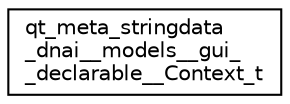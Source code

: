 digraph "Graphical Class Hierarchy"
{
  edge [fontname="Helvetica",fontsize="10",labelfontname="Helvetica",labelfontsize="10"];
  node [fontname="Helvetica",fontsize="10",shape=record];
  rankdir="LR";
  Node1 [label="qt_meta_stringdata\l_dnai__models__gui_\l_declarable__Context_t",height=0.2,width=0.4,color="black", fillcolor="white", style="filled",URL="$structqt__meta__stringdata__dnai____models____gui____declarable_____context__t.html"];
}
